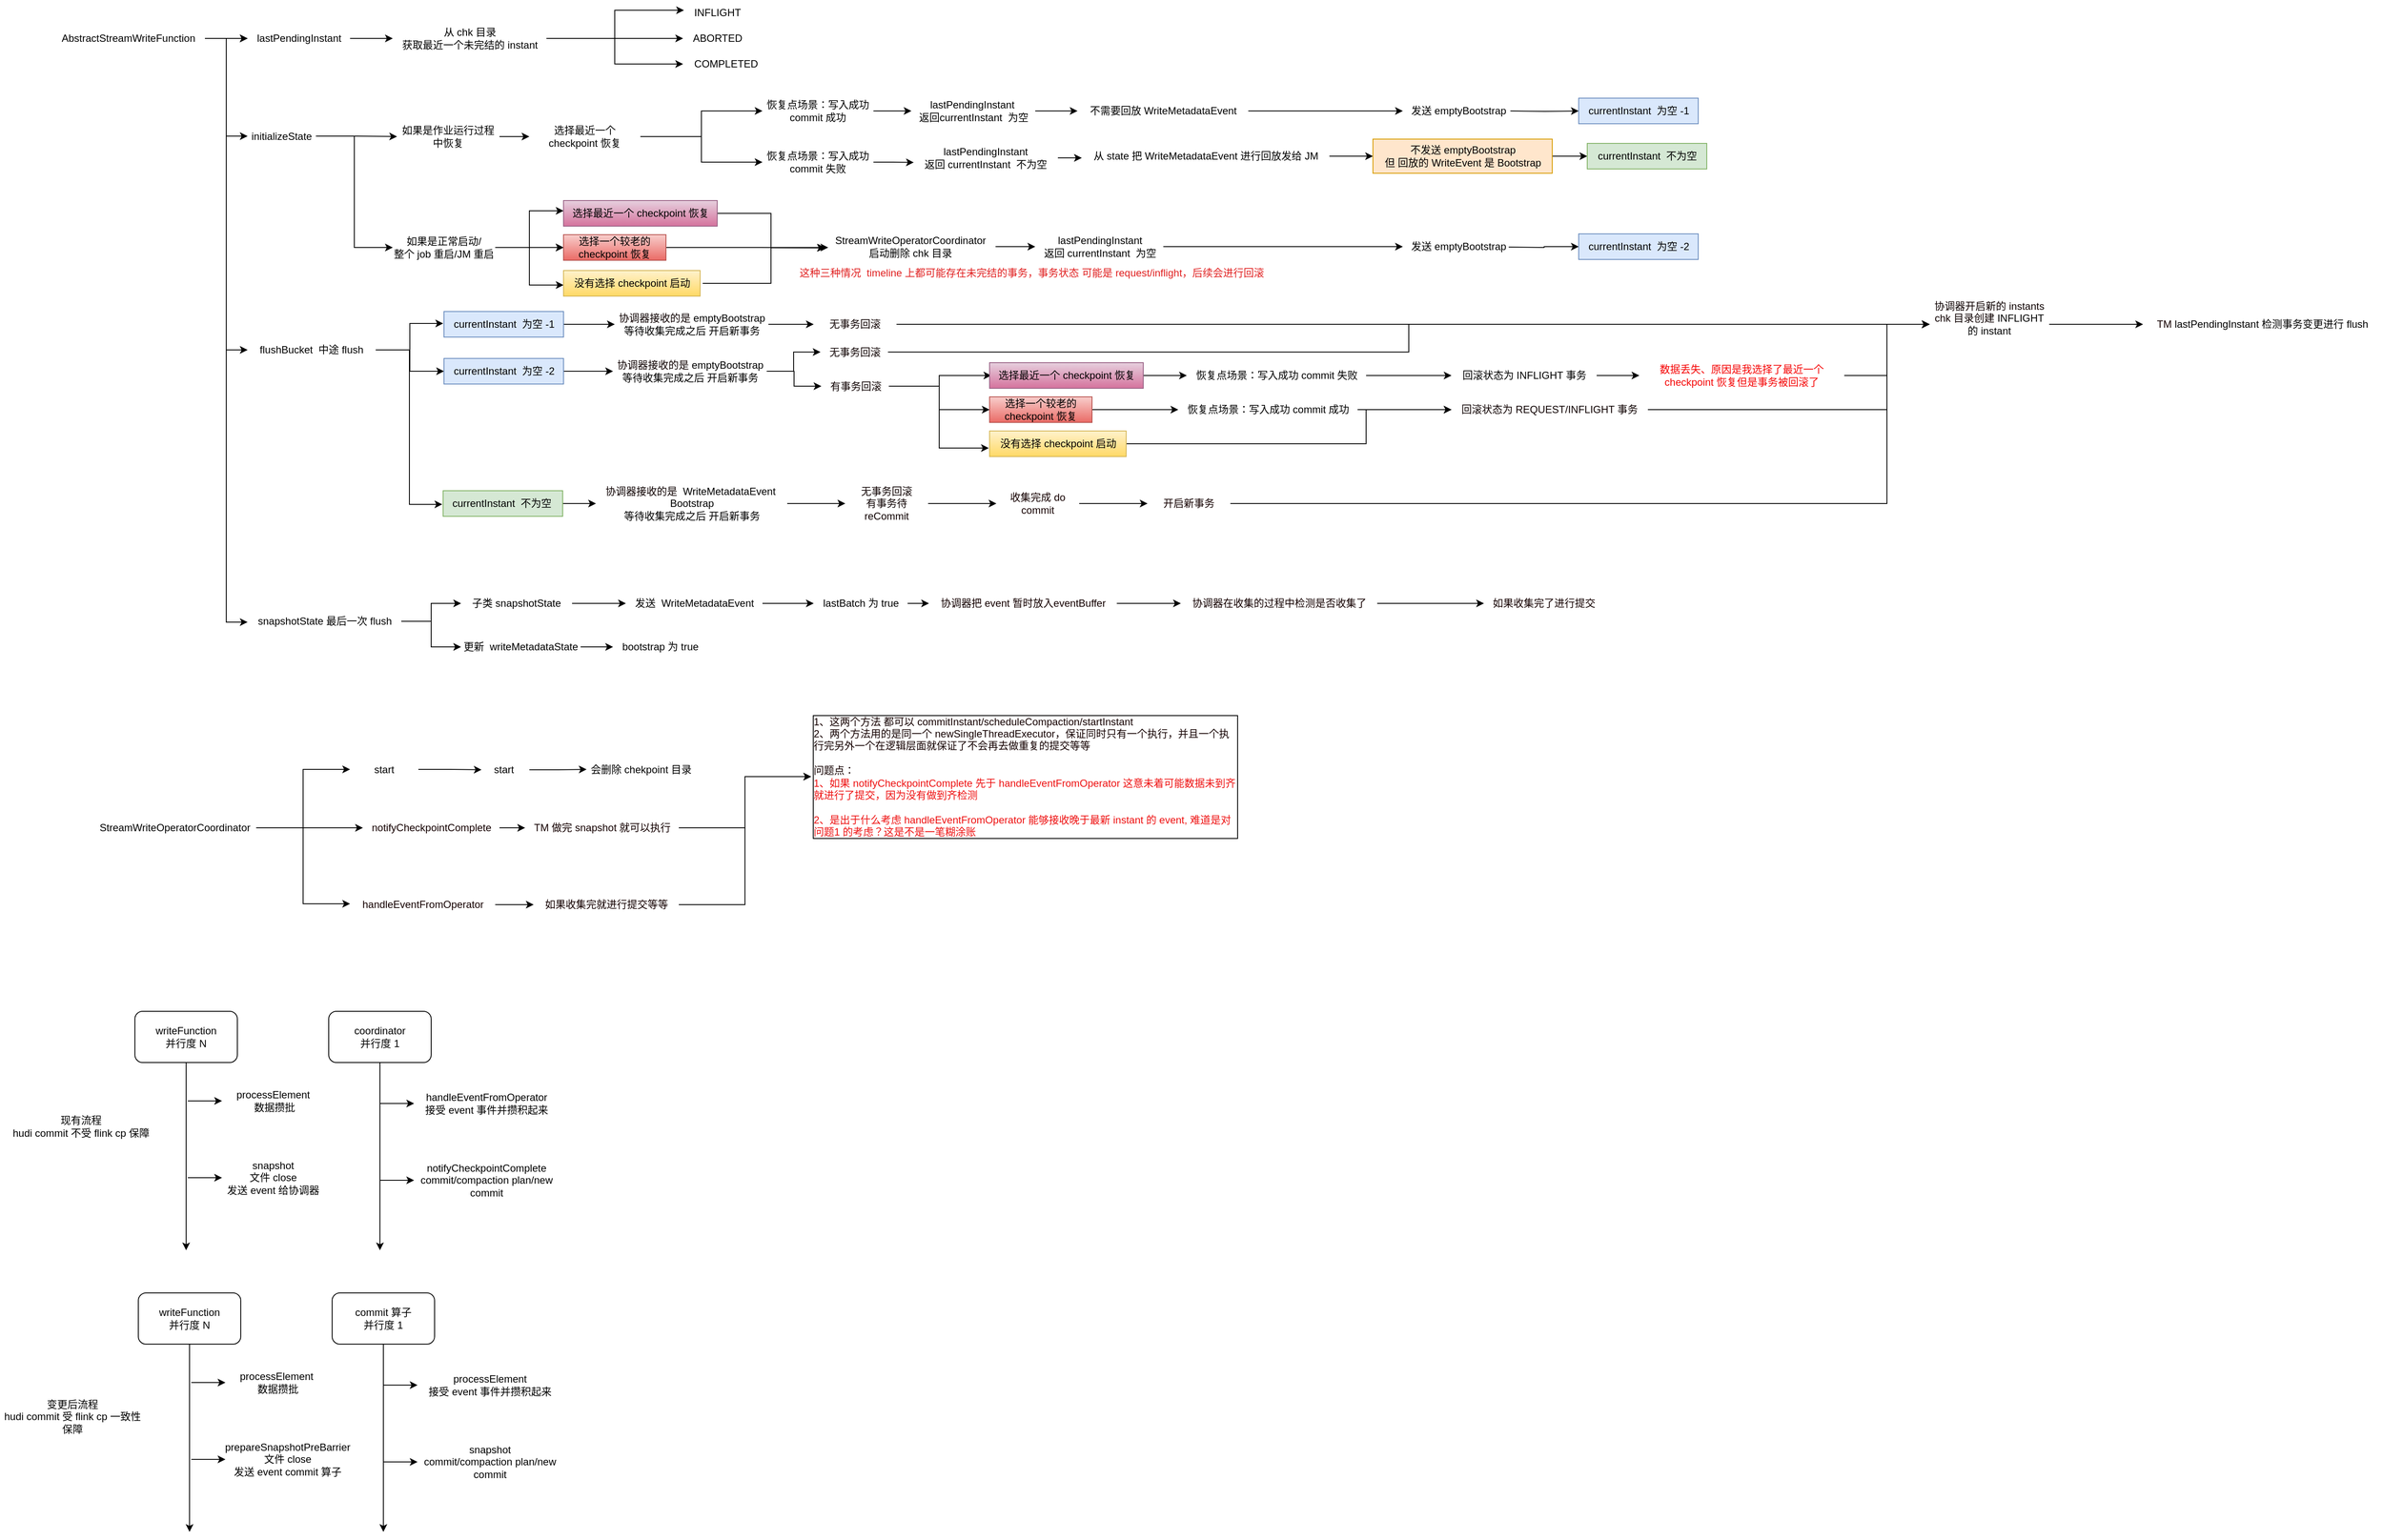 <mxfile version="20.8.3" type="github">
  <diagram id="vJo_1yiLIQqHd0_KWYiv" name="第 1 页">
    <mxGraphModel dx="1674" dy="700" grid="1" gridSize="10" guides="1" tooltips="1" connect="1" arrows="1" fold="1" page="1" pageScale="1" pageWidth="1169" pageHeight="1654" math="0" shadow="0">
      <root>
        <mxCell id="0" />
        <mxCell id="1" parent="0" />
        <mxCell id="oRnVywOPiuKRVB3ehhkv-21" value="" style="edgeStyle=orthogonalEdgeStyle;rounded=0;orthogonalLoop=1;jettySize=auto;html=1;" parent="1" source="oRnVywOPiuKRVB3ehhkv-19" target="oRnVywOPiuKRVB3ehhkv-20" edge="1">
          <mxGeometry relative="1" as="geometry" />
        </mxCell>
        <mxCell id="oRnVywOPiuKRVB3ehhkv-19" value="&lt;span style=&quot;&quot;&gt;lastPendingInstant&lt;/span&gt;" style="text;html=1;align=center;verticalAlign=middle;resizable=0;points=[];autosize=1;strokeColor=none;fillColor=none;" parent="1" vertex="1">
          <mxGeometry x="300" y="125" width="120" height="30" as="geometry" />
        </mxCell>
        <mxCell id="oRnVywOPiuKRVB3ehhkv-25" value="" style="edgeStyle=orthogonalEdgeStyle;rounded=0;orthogonalLoop=1;jettySize=auto;html=1;entryX=0.013;entryY=0.4;entryDx=0;entryDy=0;entryPerimeter=0;" parent="1" source="oRnVywOPiuKRVB3ehhkv-20" target="oRnVywOPiuKRVB3ehhkv-22" edge="1">
          <mxGeometry relative="1" as="geometry" />
        </mxCell>
        <mxCell id="oRnVywOPiuKRVB3ehhkv-29" value="" style="edgeStyle=orthogonalEdgeStyle;rounded=0;orthogonalLoop=1;jettySize=auto;html=1;" parent="1" source="oRnVywOPiuKRVB3ehhkv-20" target="oRnVywOPiuKRVB3ehhkv-28" edge="1">
          <mxGeometry relative="1" as="geometry" />
        </mxCell>
        <mxCell id="oRnVywOPiuKRVB3ehhkv-32" value="" style="edgeStyle=orthogonalEdgeStyle;rounded=0;orthogonalLoop=1;jettySize=auto;html=1;" parent="1" source="oRnVywOPiuKRVB3ehhkv-20" target="oRnVywOPiuKRVB3ehhkv-31" edge="1">
          <mxGeometry relative="1" as="geometry" />
        </mxCell>
        <mxCell id="oRnVywOPiuKRVB3ehhkv-20" value="&lt;span style=&quot;&quot;&gt;从 chk 目录&lt;br&gt;获取最近一个未完结的 instant&lt;/span&gt;" style="text;html=1;align=center;verticalAlign=middle;resizable=0;points=[];autosize=1;strokeColor=none;fillColor=none;" parent="1" vertex="1">
          <mxGeometry x="470" y="120" width="180" height="40" as="geometry" />
        </mxCell>
        <mxCell id="oRnVywOPiuKRVB3ehhkv-22" value="&lt;span style=&quot;&quot;&gt;INFLIGHT&lt;/span&gt;" style="text;html=1;align=center;verticalAlign=middle;resizable=0;points=[];autosize=1;strokeColor=none;fillColor=none;" parent="1" vertex="1">
          <mxGeometry x="810" y="95" width="80" height="30" as="geometry" />
        </mxCell>
        <mxCell id="oRnVywOPiuKRVB3ehhkv-28" value="&lt;span style=&quot;&quot;&gt;ABORTED&lt;/span&gt;" style="text;html=1;align=center;verticalAlign=middle;resizable=0;points=[];autosize=1;strokeColor=none;fillColor=none;" parent="1" vertex="1">
          <mxGeometry x="810" y="125" width="80" height="30" as="geometry" />
        </mxCell>
        <mxCell id="oRnVywOPiuKRVB3ehhkv-31" value="&lt;span style=&quot;&quot;&gt;COMPLETED&lt;/span&gt;" style="text;html=1;align=center;verticalAlign=middle;resizable=0;points=[];autosize=1;strokeColor=none;fillColor=none;" parent="1" vertex="1">
          <mxGeometry x="810" y="155" width="100" height="30" as="geometry" />
        </mxCell>
        <mxCell id="oRnVywOPiuKRVB3ehhkv-35" value="" style="edgeStyle=orthogonalEdgeStyle;rounded=0;orthogonalLoop=1;jettySize=auto;html=1;" parent="1" source="oRnVywOPiuKRVB3ehhkv-33" target="oRnVywOPiuKRVB3ehhkv-19" edge="1">
          <mxGeometry relative="1" as="geometry" />
        </mxCell>
        <mxCell id="oRnVywOPiuKRVB3ehhkv-36" value="" style="edgeStyle=orthogonalEdgeStyle;rounded=0;orthogonalLoop=1;jettySize=auto;html=1;" parent="1" source="oRnVywOPiuKRVB3ehhkv-33" target="oRnVywOPiuKRVB3ehhkv-19" edge="1">
          <mxGeometry relative="1" as="geometry" />
        </mxCell>
        <mxCell id="oRnVywOPiuKRVB3ehhkv-38" style="edgeStyle=orthogonalEdgeStyle;rounded=0;orthogonalLoop=1;jettySize=auto;html=1;entryX=0;entryY=0.5;entryDx=0;entryDy=0;" parent="1" source="oRnVywOPiuKRVB3ehhkv-33" target="oRnVywOPiuKRVB3ehhkv-37" edge="1">
          <mxGeometry relative="1" as="geometry" />
        </mxCell>
        <mxCell id="oRnVywOPiuKRVB3ehhkv-160" style="edgeStyle=orthogonalEdgeStyle;rounded=0;orthogonalLoop=1;jettySize=auto;html=1;entryX=0;entryY=0.533;entryDx=0;entryDy=0;entryPerimeter=0;shadow=0;" parent="1" source="oRnVywOPiuKRVB3ehhkv-33" target="oRnVywOPiuKRVB3ehhkv-159" edge="1">
          <mxGeometry relative="1" as="geometry" />
        </mxCell>
        <mxCell id="oRnVywOPiuKRVB3ehhkv-173" style="edgeStyle=orthogonalEdgeStyle;rounded=0;orthogonalLoop=1;jettySize=auto;html=1;entryX=0;entryY=0.5;entryDx=0;entryDy=0;shadow=0;" parent="1" source="oRnVywOPiuKRVB3ehhkv-33" target="oRnVywOPiuKRVB3ehhkv-172" edge="1">
          <mxGeometry relative="1" as="geometry" />
        </mxCell>
        <mxCell id="oRnVywOPiuKRVB3ehhkv-33" value="&lt;span style=&quot;&quot;&gt;AbstractStreamWriteFunction&lt;/span&gt;" style="text;html=1;align=center;verticalAlign=middle;resizable=0;points=[];autosize=1;strokeColor=none;fillColor=none;" parent="1" vertex="1">
          <mxGeometry x="70" y="125" width="180" height="30" as="geometry" />
        </mxCell>
        <mxCell id="oRnVywOPiuKRVB3ehhkv-43" value="" style="edgeStyle=orthogonalEdgeStyle;rounded=0;orthogonalLoop=1;jettySize=auto;html=1;entryX=0;entryY=0.5;entryDx=0;entryDy=0;" parent="1" source="oRnVywOPiuKRVB3ehhkv-37" target="oRnVywOPiuKRVB3ehhkv-39" edge="1">
          <mxGeometry relative="1" as="geometry" />
        </mxCell>
        <mxCell id="BmlHS8pwzxLfNkMOlnD7-18" style="edgeStyle=orthogonalEdgeStyle;rounded=0;orthogonalLoop=1;jettySize=auto;html=1;entryX=0;entryY=0.5;entryDx=0;entryDy=0;" parent="1" source="oRnVywOPiuKRVB3ehhkv-37" target="oRnVywOPiuKRVB3ehhkv-102" edge="1">
          <mxGeometry relative="1" as="geometry" />
        </mxCell>
        <mxCell id="oRnVywOPiuKRVB3ehhkv-37" value="initializeState" style="text;html=1;strokeColor=none;fillColor=none;align=center;verticalAlign=middle;whiteSpace=wrap;rounded=0;" parent="1" vertex="1">
          <mxGeometry x="300" y="237" width="80" height="35" as="geometry" />
        </mxCell>
        <mxCell id="oRnVywOPiuKRVB3ehhkv-48" style="edgeStyle=orthogonalEdgeStyle;rounded=0;orthogonalLoop=1;jettySize=auto;html=1;entryX=0;entryY=0.567;entryDx=0;entryDy=0;entryPerimeter=0;exitX=1;exitY=0.5;exitDx=0;exitDy=0;startArrow=none;" parent="1" source="oRnVywOPiuKRVB3ehhkv-65" target="oRnVywOPiuKRVB3ehhkv-47" edge="1">
          <mxGeometry relative="1" as="geometry" />
        </mxCell>
        <mxCell id="oRnVywOPiuKRVB3ehhkv-51" style="edgeStyle=orthogonalEdgeStyle;rounded=0;orthogonalLoop=1;jettySize=auto;html=1;entryX=0;entryY=0.5;entryDx=0;entryDy=0;exitX=1;exitY=0.5;exitDx=0;exitDy=0;" parent="1" source="BmlHS8pwzxLfNkMOlnD7-1" target="oRnVywOPiuKRVB3ehhkv-49" edge="1">
          <mxGeometry relative="1" as="geometry">
            <mxPoint x="810" y="280" as="sourcePoint" />
          </mxGeometry>
        </mxCell>
        <mxCell id="oRnVywOPiuKRVB3ehhkv-52" style="edgeStyle=orthogonalEdgeStyle;rounded=0;orthogonalLoop=1;jettySize=auto;html=1;entryX=0;entryY=0.5;entryDx=0;entryDy=0;" parent="1" source="BmlHS8pwzxLfNkMOlnD7-1" target="oRnVywOPiuKRVB3ehhkv-50" edge="1">
          <mxGeometry relative="1" as="geometry">
            <mxPoint x="780" y="280" as="sourcePoint" />
          </mxGeometry>
        </mxCell>
        <mxCell id="BmlHS8pwzxLfNkMOlnD7-2" style="edgeStyle=orthogonalEdgeStyle;rounded=0;orthogonalLoop=1;jettySize=auto;html=1;" parent="1" source="oRnVywOPiuKRVB3ehhkv-39" target="BmlHS8pwzxLfNkMOlnD7-1" edge="1">
          <mxGeometry relative="1" as="geometry" />
        </mxCell>
        <mxCell id="oRnVywOPiuKRVB3ehhkv-39" value="如果是作业运行过程中恢复" style="text;html=1;strokeColor=none;fillColor=none;align=center;verticalAlign=middle;whiteSpace=wrap;rounded=0;" parent="1" vertex="1">
          <mxGeometry x="475" y="240" width="120" height="30" as="geometry" />
        </mxCell>
        <mxCell id="oRnVywOPiuKRVB3ehhkv-99" style="edgeStyle=orthogonalEdgeStyle;rounded=0;orthogonalLoop=1;jettySize=auto;html=1;" parent="1" source="oRnVywOPiuKRVB3ehhkv-47" target="oRnVywOPiuKRVB3ehhkv-98" edge="1">
          <mxGeometry relative="1" as="geometry" />
        </mxCell>
        <mxCell id="oRnVywOPiuKRVB3ehhkv-47" value="从 state 把&amp;nbsp;WriteMetadataEvent 进行回放发给 JM" style="text;html=1;align=center;verticalAlign=middle;resizable=0;points=[];autosize=1;strokeColor=none;fillColor=none;" parent="1" vertex="1">
          <mxGeometry x="1277" y="263" width="290" height="30" as="geometry" />
        </mxCell>
        <mxCell id="oRnVywOPiuKRVB3ehhkv-54" value="" style="edgeStyle=orthogonalEdgeStyle;rounded=0;orthogonalLoop=1;jettySize=auto;html=1;exitX=1;exitY=0.5;exitDx=0;exitDy=0;" parent="1" source="oRnVywOPiuKRVB3ehhkv-63" target="oRnVywOPiuKRVB3ehhkv-53" edge="1">
          <mxGeometry relative="1" as="geometry" />
        </mxCell>
        <mxCell id="oRnVywOPiuKRVB3ehhkv-64" style="edgeStyle=orthogonalEdgeStyle;rounded=0;orthogonalLoop=1;jettySize=auto;html=1;" parent="1" source="oRnVywOPiuKRVB3ehhkv-49" target="oRnVywOPiuKRVB3ehhkv-63" edge="1">
          <mxGeometry relative="1" as="geometry" />
        </mxCell>
        <mxCell id="oRnVywOPiuKRVB3ehhkv-49" value="恢复点场景：写入成功 commit 成功" style="text;html=1;strokeColor=none;fillColor=none;align=center;verticalAlign=middle;whiteSpace=wrap;rounded=0;" parent="1" vertex="1">
          <mxGeometry x="903" y="210" width="130" height="30" as="geometry" />
        </mxCell>
        <mxCell id="oRnVywOPiuKRVB3ehhkv-66" style="edgeStyle=orthogonalEdgeStyle;rounded=0;orthogonalLoop=1;jettySize=auto;html=1;entryX=0.007;entryY=0.633;entryDx=0;entryDy=0;entryPerimeter=0;" parent="1" source="oRnVywOPiuKRVB3ehhkv-50" target="oRnVywOPiuKRVB3ehhkv-65" edge="1">
          <mxGeometry relative="1" as="geometry" />
        </mxCell>
        <mxCell id="oRnVywOPiuKRVB3ehhkv-50" value="恢复点场景：写入成功 commit 失败" style="text;html=1;strokeColor=none;fillColor=none;align=center;verticalAlign=middle;whiteSpace=wrap;rounded=0;" parent="1" vertex="1">
          <mxGeometry x="903" y="270" width="130" height="30" as="geometry" />
        </mxCell>
        <mxCell id="oRnVywOPiuKRVB3ehhkv-77" style="edgeStyle=orthogonalEdgeStyle;rounded=0;orthogonalLoop=1;jettySize=auto;html=1;" parent="1" source="oRnVywOPiuKRVB3ehhkv-53" target="oRnVywOPiuKRVB3ehhkv-76" edge="1">
          <mxGeometry relative="1" as="geometry">
            <mxPoint x="1555" y="225" as="sourcePoint" />
          </mxGeometry>
        </mxCell>
        <mxCell id="oRnVywOPiuKRVB3ehhkv-53" value="不需要回放 WriteMetadataEvent" style="text;html=1;align=center;verticalAlign=middle;resizable=0;points=[];autosize=1;strokeColor=none;fillColor=none;" parent="1" vertex="1">
          <mxGeometry x="1272" y="210" width="200" height="30" as="geometry" />
        </mxCell>
        <mxCell id="oRnVywOPiuKRVB3ehhkv-63" value="lastPendingInstant&amp;nbsp; &lt;br&gt;返回&lt;span style=&quot;&quot;&gt;currentInstant&amp;nbsp; 为空&lt;/span&gt;" style="text;html=1;strokeColor=none;fillColor=none;align=center;verticalAlign=middle;whiteSpace=wrap;rounded=0;" parent="1" vertex="1">
          <mxGeometry x="1077.5" y="212.5" width="145" height="25" as="geometry" />
        </mxCell>
        <mxCell id="oRnVywOPiuKRVB3ehhkv-65" value="&lt;span style=&quot;&quot;&gt;lastPendingInstant &lt;br&gt;返回&amp;nbsp;&lt;/span&gt;currentInstant&amp;nbsp; 不为空" style="text;html=1;align=center;verticalAlign=middle;resizable=0;points=[];autosize=1;strokeColor=none;fillColor=none;" parent="1" vertex="1">
          <mxGeometry x="1079" y="260" width="170" height="40" as="geometry" />
        </mxCell>
        <mxCell id="oRnVywOPiuKRVB3ehhkv-76" value="发送&amp;nbsp;emptyBootstrap" style="text;html=1;align=center;verticalAlign=middle;resizable=0;points=[];autosize=1;strokeColor=none;fillColor=none;" parent="1" vertex="1">
          <mxGeometry x="1653" y="210" width="130" height="30" as="geometry" />
        </mxCell>
        <mxCell id="oRnVywOPiuKRVB3ehhkv-96" style="edgeStyle=orthogonalEdgeStyle;rounded=0;orthogonalLoop=1;jettySize=auto;html=1;" parent="1" target="oRnVywOPiuKRVB3ehhkv-97" edge="1">
          <mxGeometry relative="1" as="geometry">
            <mxPoint x="1779" y="225" as="sourcePoint" />
          </mxGeometry>
        </mxCell>
        <mxCell id="oRnVywOPiuKRVB3ehhkv-97" value="currentInstant&amp;nbsp; 为空 -1" style="text;html=1;align=center;verticalAlign=middle;resizable=0;points=[];autosize=1;strokeColor=#6c8ebf;fillColor=#dae8fc;" parent="1" vertex="1">
          <mxGeometry x="1859" y="210" width="140" height="30" as="geometry" />
        </mxCell>
        <mxCell id="oRnVywOPiuKRVB3ehhkv-101" style="edgeStyle=orthogonalEdgeStyle;rounded=0;orthogonalLoop=1;jettySize=auto;html=1;" parent="1" source="oRnVywOPiuKRVB3ehhkv-98" target="oRnVywOPiuKRVB3ehhkv-100" edge="1">
          <mxGeometry relative="1" as="geometry" />
        </mxCell>
        <mxCell id="oRnVywOPiuKRVB3ehhkv-98" value="不发送&amp;nbsp;emptyBootstrap&lt;br&gt;但 回放的 WriteEvent 是 Bootstrap" style="text;html=1;align=center;verticalAlign=middle;resizable=0;points=[];autosize=1;strokeColor=#d79b00;fillColor=#ffe6cc;" parent="1" vertex="1">
          <mxGeometry x="1618" y="258" width="210" height="40" as="geometry" />
        </mxCell>
        <mxCell id="oRnVywOPiuKRVB3ehhkv-100" value="currentInstant&amp;nbsp; 不为空" style="text;html=1;align=center;verticalAlign=middle;resizable=0;points=[];autosize=1;strokeColor=#82b366;fillColor=#d5e8d4;" parent="1" vertex="1">
          <mxGeometry x="1869" y="263" width="140" height="30" as="geometry" />
        </mxCell>
        <mxCell id="BmlHS8pwzxLfNkMOlnD7-4" value="" style="edgeStyle=orthogonalEdgeStyle;rounded=0;orthogonalLoop=1;jettySize=auto;html=1;" parent="1" source="oRnVywOPiuKRVB3ehhkv-102" target="BmlHS8pwzxLfNkMOlnD7-3" edge="1">
          <mxGeometry relative="1" as="geometry" />
        </mxCell>
        <mxCell id="BmlHS8pwzxLfNkMOlnD7-5" value="" style="edgeStyle=orthogonalEdgeStyle;rounded=0;orthogonalLoop=1;jettySize=auto;html=1;" parent="1" source="oRnVywOPiuKRVB3ehhkv-102" target="BmlHS8pwzxLfNkMOlnD7-3" edge="1">
          <mxGeometry relative="1" as="geometry" />
        </mxCell>
        <mxCell id="BmlHS8pwzxLfNkMOlnD7-8" style="edgeStyle=orthogonalEdgeStyle;rounded=0;orthogonalLoop=1;jettySize=auto;html=1;entryX=0;entryY=0.4;entryDx=0;entryDy=0;entryPerimeter=0;" parent="1" source="oRnVywOPiuKRVB3ehhkv-102" target="BmlHS8pwzxLfNkMOlnD7-6" edge="1">
          <mxGeometry relative="1" as="geometry" />
        </mxCell>
        <mxCell id="BmlHS8pwzxLfNkMOlnD7-9" style="edgeStyle=orthogonalEdgeStyle;rounded=0;orthogonalLoop=1;jettySize=auto;html=1;entryX=0;entryY=0.567;entryDx=0;entryDy=0;entryPerimeter=0;" parent="1" source="oRnVywOPiuKRVB3ehhkv-102" target="BmlHS8pwzxLfNkMOlnD7-7" edge="1">
          <mxGeometry relative="1" as="geometry" />
        </mxCell>
        <mxCell id="oRnVywOPiuKRVB3ehhkv-102" value="如果是正常启动/&lt;br&gt;整个 job 重启/JM 重启" style="text;html=1;strokeColor=none;fillColor=none;align=center;verticalAlign=middle;whiteSpace=wrap;rounded=0;" parent="1" vertex="1">
          <mxGeometry x="470" y="370" width="120" height="30" as="geometry" />
        </mxCell>
        <mxCell id="oRnVywOPiuKRVB3ehhkv-154" style="edgeStyle=orthogonalEdgeStyle;rounded=0;orthogonalLoop=1;jettySize=auto;html=1;" parent="1" source="oRnVywOPiuKRVB3ehhkv-131" target="oRnVywOPiuKRVB3ehhkv-139" edge="1">
          <mxGeometry relative="1" as="geometry" />
        </mxCell>
        <mxCell id="oRnVywOPiuKRVB3ehhkv-131" value="&lt;span style=&quot;&quot;&gt;lastPendingInstant &lt;br&gt;返回&amp;nbsp;&lt;/span&gt;&lt;span style=&quot;&quot;&gt;currentInstant&amp;nbsp; 为空&lt;/span&gt;" style="text;html=1;align=center;verticalAlign=middle;resizable=0;points=[];autosize=1;strokeColor=none;fillColor=none;" parent="1" vertex="1">
          <mxGeometry x="1222.5" y="364" width="150" height="40" as="geometry" />
        </mxCell>
        <mxCell id="oRnVywOPiuKRVB3ehhkv-139" value="发送&amp;nbsp;emptyBootstrap" style="text;html=1;align=center;verticalAlign=middle;resizable=0;points=[];autosize=1;strokeColor=none;fillColor=none;" parent="1" vertex="1">
          <mxGeometry x="1653" y="369" width="130" height="30" as="geometry" />
        </mxCell>
        <mxCell id="oRnVywOPiuKRVB3ehhkv-150" style="edgeStyle=orthogonalEdgeStyle;rounded=0;orthogonalLoop=1;jettySize=auto;html=1;" parent="1" target="oRnVywOPiuKRVB3ehhkv-151" edge="1">
          <mxGeometry relative="1" as="geometry">
            <mxPoint x="1777" y="384.5" as="sourcePoint" />
          </mxGeometry>
        </mxCell>
        <mxCell id="oRnVywOPiuKRVB3ehhkv-151" value="currentInstant&amp;nbsp; 为空 -2" style="text;html=1;align=center;verticalAlign=middle;resizable=0;points=[];autosize=1;strokeColor=#6c8ebf;fillColor=#dae8fc;" parent="1" vertex="1">
          <mxGeometry x="1859" y="369" width="140" height="30" as="geometry" />
        </mxCell>
        <mxCell id="oRnVywOPiuKRVB3ehhkv-164" style="edgeStyle=orthogonalEdgeStyle;rounded=0;orthogonalLoop=1;jettySize=auto;html=1;shadow=0;" parent="1" source="oRnVywOPiuKRVB3ehhkv-159" target="oRnVywOPiuKRVB3ehhkv-161" edge="1">
          <mxGeometry relative="1" as="geometry">
            <mxPoint x="520" y="823" as="sourcePoint" />
          </mxGeometry>
        </mxCell>
        <mxCell id="oRnVywOPiuKRVB3ehhkv-165" style="edgeStyle=orthogonalEdgeStyle;rounded=0;orthogonalLoop=1;jettySize=auto;html=1;entryX=0;entryY=0.5;entryDx=0;entryDy=0;shadow=0;" parent="1" source="oRnVywOPiuKRVB3ehhkv-159" target="oRnVywOPiuKRVB3ehhkv-162" edge="1">
          <mxGeometry relative="1" as="geometry">
            <mxPoint x="520" y="823" as="sourcePoint" />
          </mxGeometry>
        </mxCell>
        <mxCell id="oRnVywOPiuKRVB3ehhkv-159" value="snapshotState 最后一次 flush" style="text;html=1;align=center;verticalAlign=middle;resizable=0;points=[];autosize=1;strokeColor=none;fillColor=none;" parent="1" vertex="1">
          <mxGeometry x="300" y="808" width="180" height="30" as="geometry" />
        </mxCell>
        <mxCell id="oRnVywOPiuKRVB3ehhkv-168" style="edgeStyle=orthogonalEdgeStyle;rounded=0;orthogonalLoop=1;jettySize=auto;html=1;shadow=0;" parent="1" source="oRnVywOPiuKRVB3ehhkv-161" target="oRnVywOPiuKRVB3ehhkv-167" edge="1">
          <mxGeometry relative="1" as="geometry" />
        </mxCell>
        <mxCell id="oRnVywOPiuKRVB3ehhkv-161" value="子类&amp;nbsp;snapshotState" style="text;html=1;strokeColor=none;fillColor=none;align=center;verticalAlign=middle;whiteSpace=wrap;rounded=0;shadow=0;" parent="1" vertex="1">
          <mxGeometry x="550" y="787" width="130" height="30" as="geometry" />
        </mxCell>
        <mxCell id="oRnVywOPiuKRVB3ehhkv-198" style="edgeStyle=orthogonalEdgeStyle;rounded=0;orthogonalLoop=1;jettySize=auto;html=1;shadow=0;" parent="1" source="oRnVywOPiuKRVB3ehhkv-162" target="oRnVywOPiuKRVB3ehhkv-197" edge="1">
          <mxGeometry relative="1" as="geometry" />
        </mxCell>
        <mxCell id="oRnVywOPiuKRVB3ehhkv-162" value="更新&amp;nbsp;&amp;nbsp;writeMetadataState" style="text;html=1;strokeColor=none;fillColor=none;align=center;verticalAlign=middle;whiteSpace=wrap;rounded=0;shadow=0;" parent="1" vertex="1">
          <mxGeometry x="550" y="838" width="140" height="30" as="geometry" />
        </mxCell>
        <mxCell id="oRnVywOPiuKRVB3ehhkv-171" style="edgeStyle=orthogonalEdgeStyle;rounded=0;orthogonalLoop=1;jettySize=auto;html=1;shadow=0;" parent="1" source="oRnVywOPiuKRVB3ehhkv-167" target="oRnVywOPiuKRVB3ehhkv-170" edge="1">
          <mxGeometry relative="1" as="geometry" />
        </mxCell>
        <mxCell id="oRnVywOPiuKRVB3ehhkv-167" value="发送&amp;nbsp;&amp;nbsp;WriteMetadataEvent" style="text;html=1;align=center;verticalAlign=middle;resizable=0;points=[];autosize=1;strokeColor=none;fillColor=none;" parent="1" vertex="1">
          <mxGeometry x="743" y="787" width="160" height="30" as="geometry" />
        </mxCell>
        <mxCell id="BmlHS8pwzxLfNkMOlnD7-88" value="" style="edgeStyle=orthogonalEdgeStyle;rounded=0;orthogonalLoop=1;jettySize=auto;html=1;fontColor=#140000;" parent="1" source="oRnVywOPiuKRVB3ehhkv-170" target="BmlHS8pwzxLfNkMOlnD7-87" edge="1">
          <mxGeometry relative="1" as="geometry" />
        </mxCell>
        <mxCell id="oRnVywOPiuKRVB3ehhkv-170" value="lastBatch 为 true" style="text;html=1;align=center;verticalAlign=middle;resizable=0;points=[];autosize=1;strokeColor=none;fillColor=none;" parent="1" vertex="1">
          <mxGeometry x="963" y="787" width="110" height="30" as="geometry" />
        </mxCell>
        <mxCell id="BmlHS8pwzxLfNkMOlnD7-27" style="edgeStyle=orthogonalEdgeStyle;rounded=0;orthogonalLoop=1;jettySize=auto;html=1;fontColor=#e01f1f;" parent="1" source="oRnVywOPiuKRVB3ehhkv-172" target="BmlHS8pwzxLfNkMOlnD7-26" edge="1">
          <mxGeometry relative="1" as="geometry" />
        </mxCell>
        <mxCell id="oRnVywOPiuKRVB3ehhkv-172" value="flushBucket&amp;nbsp; 中途 flush" style="text;html=1;strokeColor=none;fillColor=none;align=center;verticalAlign=middle;whiteSpace=wrap;rounded=0;shadow=0;" parent="1" vertex="1">
          <mxGeometry x="300" y="495" width="150" height="20" as="geometry" />
        </mxCell>
        <mxCell id="oRnVywOPiuKRVB3ehhkv-177" value="" style="edgeStyle=orthogonalEdgeStyle;rounded=0;orthogonalLoop=1;jettySize=auto;html=1;shadow=0;entryX=-0.007;entryY=0.467;entryDx=0;entryDy=0;entryPerimeter=0;" parent="1" source="oRnVywOPiuKRVB3ehhkv-172" target="oRnVywOPiuKRVB3ehhkv-178" edge="1">
          <mxGeometry relative="1" as="geometry">
            <mxPoint x="713" y="505" as="targetPoint" />
            <mxPoint x="833" y="505" as="sourcePoint" />
          </mxGeometry>
        </mxCell>
        <mxCell id="oRnVywOPiuKRVB3ehhkv-181" style="edgeStyle=orthogonalEdgeStyle;rounded=0;orthogonalLoop=1;jettySize=auto;html=1;entryX=-0.007;entryY=0.533;entryDx=0;entryDy=0;entryPerimeter=0;shadow=0;" parent="1" source="oRnVywOPiuKRVB3ehhkv-172" target="oRnVywOPiuKRVB3ehhkv-179" edge="1">
          <mxGeometry relative="1" as="geometry">
            <mxPoint x="833" y="505" as="sourcePoint" />
          </mxGeometry>
        </mxCell>
        <mxCell id="BmlHS8pwzxLfNkMOlnD7-30" style="edgeStyle=orthogonalEdgeStyle;rounded=0;orthogonalLoop=1;jettySize=auto;html=1;fontColor=#0f0202;" parent="1" source="oRnVywOPiuKRVB3ehhkv-178" target="BmlHS8pwzxLfNkMOlnD7-29" edge="1">
          <mxGeometry relative="1" as="geometry" />
        </mxCell>
        <mxCell id="oRnVywOPiuKRVB3ehhkv-178" value="currentInstant&amp;nbsp; 为空 -1" style="text;html=1;align=center;verticalAlign=middle;resizable=0;points=[];autosize=1;strokeColor=#6c8ebf;fillColor=#dae8fc;" parent="1" vertex="1">
          <mxGeometry x="530" y="460" width="140" height="30" as="geometry" />
        </mxCell>
        <mxCell id="BmlHS8pwzxLfNkMOlnD7-74" style="edgeStyle=orthogonalEdgeStyle;rounded=0;orthogonalLoop=1;jettySize=auto;html=1;fontColor=#140000;" parent="1" source="oRnVywOPiuKRVB3ehhkv-179" target="BmlHS8pwzxLfNkMOlnD7-73" edge="1">
          <mxGeometry relative="1" as="geometry" />
        </mxCell>
        <mxCell id="oRnVywOPiuKRVB3ehhkv-179" value="currentInstant&amp;nbsp; 不为空&amp;nbsp;" style="text;html=1;align=center;verticalAlign=middle;resizable=0;points=[];autosize=1;strokeColor=#82b366;fillColor=#d5e8d4;" parent="1" vertex="1">
          <mxGeometry x="529" y="670" width="140" height="30" as="geometry" />
        </mxCell>
        <mxCell id="BmlHS8pwzxLfNkMOlnD7-93" style="edgeStyle=orthogonalEdgeStyle;rounded=0;orthogonalLoop=1;jettySize=auto;html=1;entryX=0;entryY=0.5;entryDx=0;entryDy=0;fontColor=#140000;" parent="1" source="oRnVywOPiuKRVB3ehhkv-183" target="oRnVywOPiuKRVB3ehhkv-184" edge="1">
          <mxGeometry relative="1" as="geometry" />
        </mxCell>
        <mxCell id="BmlHS8pwzxLfNkMOlnD7-97" style="edgeStyle=orthogonalEdgeStyle;rounded=0;orthogonalLoop=1;jettySize=auto;html=1;fontColor=#140000;" parent="1" source="oRnVywOPiuKRVB3ehhkv-183" target="BmlHS8pwzxLfNkMOlnD7-95" edge="1">
          <mxGeometry relative="1" as="geometry" />
        </mxCell>
        <mxCell id="BmlHS8pwzxLfNkMOlnD7-98" style="edgeStyle=orthogonalEdgeStyle;rounded=0;orthogonalLoop=1;jettySize=auto;html=1;entryX=0;entryY=0.467;entryDx=0;entryDy=0;entryPerimeter=0;fontColor=#140000;" parent="1" source="oRnVywOPiuKRVB3ehhkv-183" target="BmlHS8pwzxLfNkMOlnD7-96" edge="1">
          <mxGeometry relative="1" as="geometry" />
        </mxCell>
        <mxCell id="oRnVywOPiuKRVB3ehhkv-183" value="StreamWriteOperatorCoordinator" style="text;html=1;strokeColor=none;fillColor=none;align=center;verticalAlign=middle;whiteSpace=wrap;rounded=0;shadow=0;" parent="1" vertex="1">
          <mxGeometry x="120" y="1045" width="190" height="40" as="geometry" />
        </mxCell>
        <mxCell id="oRnVywOPiuKRVB3ehhkv-188" value="" style="edgeStyle=orthogonalEdgeStyle;rounded=0;orthogonalLoop=1;jettySize=auto;html=1;shadow=0;" parent="1" source="oRnVywOPiuKRVB3ehhkv-184" target="oRnVywOPiuKRVB3ehhkv-187" edge="1">
          <mxGeometry relative="1" as="geometry">
            <mxPoint x="494" y="996.5" as="sourcePoint" />
          </mxGeometry>
        </mxCell>
        <mxCell id="oRnVywOPiuKRVB3ehhkv-184" value="start" style="text;html=1;strokeColor=none;fillColor=none;align=center;verticalAlign=middle;whiteSpace=wrap;rounded=0;shadow=0;" parent="1" vertex="1">
          <mxGeometry x="420" y="981.5" width="80" height="30" as="geometry" />
        </mxCell>
        <mxCell id="oRnVywOPiuKRVB3ehhkv-190" value="" style="edgeStyle=orthogonalEdgeStyle;rounded=0;orthogonalLoop=1;jettySize=auto;html=1;shadow=0;" parent="1" source="oRnVywOPiuKRVB3ehhkv-187" target="oRnVywOPiuKRVB3ehhkv-189" edge="1">
          <mxGeometry relative="1" as="geometry" />
        </mxCell>
        <mxCell id="oRnVywOPiuKRVB3ehhkv-187" value="start&amp;nbsp;" style="text;html=1;strokeColor=none;fillColor=none;align=center;verticalAlign=middle;whiteSpace=wrap;rounded=0;shadow=0;" parent="1" vertex="1">
          <mxGeometry x="574" y="982" width="56" height="30" as="geometry" />
        </mxCell>
        <mxCell id="oRnVywOPiuKRVB3ehhkv-189" value="会删除 chekpoint 目录" style="text;html=1;strokeColor=none;fillColor=none;align=center;verticalAlign=middle;whiteSpace=wrap;rounded=0;shadow=0;" parent="1" vertex="1">
          <mxGeometry x="697" y="980" width="128" height="33" as="geometry" />
        </mxCell>
        <mxCell id="oRnVywOPiuKRVB3ehhkv-195" style="edgeStyle=orthogonalEdgeStyle;rounded=0;orthogonalLoop=1;jettySize=auto;html=1;shadow=0;" parent="1" source="oRnVywOPiuKRVB3ehhkv-192" target="oRnVywOPiuKRVB3ehhkv-131" edge="1">
          <mxGeometry relative="1" as="geometry" />
        </mxCell>
        <mxCell id="oRnVywOPiuKRVB3ehhkv-192" value="&lt;span style=&quot;&quot;&gt;StreamWriteOperatorCoordinator &lt;br&gt;启动删除 chk 目录&lt;/span&gt;" style="text;html=1;align=center;verticalAlign=middle;resizable=0;points=[];autosize=1;strokeColor=none;fillColor=none;" parent="1" vertex="1">
          <mxGeometry x="976" y="364" width="200" height="40" as="geometry" />
        </mxCell>
        <mxCell id="oRnVywOPiuKRVB3ehhkv-197" value="bootstrap 为 true" style="text;html=1;align=center;verticalAlign=middle;resizable=0;points=[];autosize=1;strokeColor=none;fillColor=none;" parent="1" vertex="1">
          <mxGeometry x="728" y="838" width="110" height="30" as="geometry" />
        </mxCell>
        <mxCell id="BmlHS8pwzxLfNkMOlnD7-1" value="选择最近一个checkpoint 恢复" style="text;html=1;strokeColor=none;fillColor=none;align=center;verticalAlign=middle;whiteSpace=wrap;rounded=0;" parent="1" vertex="1">
          <mxGeometry x="630" y="235" width="130" height="40" as="geometry" />
        </mxCell>
        <mxCell id="BmlHS8pwzxLfNkMOlnD7-13" style="edgeStyle=orthogonalEdgeStyle;rounded=0;orthogonalLoop=1;jettySize=auto;html=1;entryX=0.003;entryY=0.533;entryDx=0;entryDy=0;entryPerimeter=0;" parent="1" source="BmlHS8pwzxLfNkMOlnD7-3" target="oRnVywOPiuKRVB3ehhkv-192" edge="1">
          <mxGeometry relative="1" as="geometry" />
        </mxCell>
        <mxCell id="BmlHS8pwzxLfNkMOlnD7-3" value="选择一个较老的 checkpoint 恢复" style="text;html=1;strokeColor=#b85450;fillColor=#f8cecc;align=center;verticalAlign=middle;whiteSpace=wrap;rounded=0;gradientColor=#ea6b66;" parent="1" vertex="1">
          <mxGeometry x="670" y="370" width="120" height="30" as="geometry" />
        </mxCell>
        <mxCell id="BmlHS8pwzxLfNkMOlnD7-15" style="edgeStyle=orthogonalEdgeStyle;rounded=0;orthogonalLoop=1;jettySize=auto;html=1;entryX=0;entryY=0.533;entryDx=0;entryDy=0;entryPerimeter=0;" parent="1" source="BmlHS8pwzxLfNkMOlnD7-6" target="oRnVywOPiuKRVB3ehhkv-192" edge="1">
          <mxGeometry relative="1" as="geometry" />
        </mxCell>
        <mxCell id="BmlHS8pwzxLfNkMOlnD7-6" value="选择最近一个 checkpoint 恢复" style="text;html=1;align=center;verticalAlign=middle;resizable=0;points=[];autosize=1;strokeColor=#996185;fillColor=#e6d0de;labelBackgroundColor=none;gradientColor=#d5739d;" parent="1" vertex="1">
          <mxGeometry x="670" y="330" width="180" height="30" as="geometry" />
        </mxCell>
        <mxCell id="BmlHS8pwzxLfNkMOlnD7-22" style="edgeStyle=orthogonalEdgeStyle;rounded=0;orthogonalLoop=1;jettySize=auto;html=1;entryX=0.005;entryY=0.525;entryDx=0;entryDy=0;entryPerimeter=0;" parent="1" edge="1">
          <mxGeometry relative="1" as="geometry">
            <mxPoint x="833" y="427" as="sourcePoint" />
            <mxPoint x="980" y="385" as="targetPoint" />
            <Array as="points">
              <mxPoint x="913" y="427" />
              <mxPoint x="913" y="385" />
            </Array>
          </mxGeometry>
        </mxCell>
        <mxCell id="BmlHS8pwzxLfNkMOlnD7-7" value="没有选择 checkpoint 启动" style="text;html=1;align=center;verticalAlign=middle;resizable=0;points=[];autosize=1;strokeColor=#d6b656;fillColor=#fff2cc;gradientColor=#ffd966;" parent="1" vertex="1">
          <mxGeometry x="670" y="412" width="160" height="30" as="geometry" />
        </mxCell>
        <mxCell id="BmlHS8pwzxLfNkMOlnD7-25" value="这种三种情况&amp;nbsp; timeline 上都可能存在未完结的事务，事务状态 可能是 request/inflight，后续会进行回滚" style="text;html=1;strokeColor=none;fillColor=none;align=center;verticalAlign=middle;whiteSpace=wrap;rounded=0;fontColor=#e01f1f;" parent="1" vertex="1">
          <mxGeometry x="920" y="400" width="597" height="30" as="geometry" />
        </mxCell>
        <mxCell id="BmlHS8pwzxLfNkMOlnD7-32" style="edgeStyle=orthogonalEdgeStyle;rounded=0;orthogonalLoop=1;jettySize=auto;html=1;fontColor=#0f0202;" parent="1" source="BmlHS8pwzxLfNkMOlnD7-26" target="BmlHS8pwzxLfNkMOlnD7-31" edge="1">
          <mxGeometry relative="1" as="geometry" />
        </mxCell>
        <mxCell id="BmlHS8pwzxLfNkMOlnD7-26" value="currentInstant&amp;nbsp; 为空 -2" style="text;html=1;align=center;verticalAlign=middle;resizable=0;points=[];autosize=1;strokeColor=#6c8ebf;fillColor=#dae8fc;" parent="1" vertex="1">
          <mxGeometry x="530" y="515" width="140" height="30" as="geometry" />
        </mxCell>
        <mxCell id="BmlHS8pwzxLfNkMOlnD7-36" style="edgeStyle=orthogonalEdgeStyle;rounded=0;orthogonalLoop=1;jettySize=auto;html=1;fontColor=#0f0202;" parent="1" source="BmlHS8pwzxLfNkMOlnD7-29" target="BmlHS8pwzxLfNkMOlnD7-35" edge="1">
          <mxGeometry relative="1" as="geometry" />
        </mxCell>
        <mxCell id="BmlHS8pwzxLfNkMOlnD7-29" value="&lt;font color=&quot;#0f0202&quot;&gt;协调器接收的是&amp;nbsp;&lt;/font&gt;&lt;span style=&quot;color: rgb(0, 0, 0);&quot;&gt;emptyBootstrap&lt;br&gt;等待收集完成之后 开启新事务&lt;br&gt;&lt;/span&gt;" style="text;html=1;strokeColor=none;fillColor=none;align=center;verticalAlign=middle;rounded=0;fontColor=#e01f1f;" parent="1" vertex="1">
          <mxGeometry x="730" y="460" width="180" height="30" as="geometry" />
        </mxCell>
        <mxCell id="BmlHS8pwzxLfNkMOlnD7-38" value="" style="edgeStyle=orthogonalEdgeStyle;rounded=0;orthogonalLoop=1;jettySize=auto;html=1;fontColor=#0f0202;" parent="1" source="BmlHS8pwzxLfNkMOlnD7-31" target="BmlHS8pwzxLfNkMOlnD7-37" edge="1">
          <mxGeometry relative="1" as="geometry" />
        </mxCell>
        <mxCell id="BmlHS8pwzxLfNkMOlnD7-40" style="edgeStyle=orthogonalEdgeStyle;rounded=0;orthogonalLoop=1;jettySize=auto;html=1;entryX=0;entryY=0.5;entryDx=0;entryDy=0;fontColor=#0f0202;" parent="1" source="BmlHS8pwzxLfNkMOlnD7-31" target="BmlHS8pwzxLfNkMOlnD7-39" edge="1">
          <mxGeometry relative="1" as="geometry" />
        </mxCell>
        <mxCell id="BmlHS8pwzxLfNkMOlnD7-31" value="&lt;font style=&quot;border-color: var(--border-color);&quot; color=&quot;#0f0202&quot;&gt;协调器接收的是&amp;nbsp;&lt;/font&gt;&lt;span style=&quot;border-color: var(--border-color); color: rgb(0, 0, 0);&quot;&gt;emptyBootstrap&lt;br style=&quot;border-color: var(--border-color);&quot;&gt;等待收集完成之后 开启新事务&lt;/span&gt;" style="text;html=1;strokeColor=none;fillColor=none;align=center;verticalAlign=middle;rounded=0;fontColor=#e01f1f;" parent="1" vertex="1">
          <mxGeometry x="728" y="515" width="180" height="30" as="geometry" />
        </mxCell>
        <mxCell id="BmlHS8pwzxLfNkMOlnD7-43" style="edgeStyle=orthogonalEdgeStyle;rounded=0;orthogonalLoop=1;jettySize=auto;html=1;fontColor=#0f0202;" parent="1" source="BmlHS8pwzxLfNkMOlnD7-35" target="BmlHS8pwzxLfNkMOlnD7-42" edge="1">
          <mxGeometry relative="1" as="geometry" />
        </mxCell>
        <mxCell id="BmlHS8pwzxLfNkMOlnD7-35" value="无事务回滚" style="text;html=1;strokeColor=none;fillColor=none;align=center;verticalAlign=middle;whiteSpace=wrap;rounded=0;fontColor=#0f0202;" parent="1" vertex="1">
          <mxGeometry x="963" y="460" width="97" height="30" as="geometry" />
        </mxCell>
        <mxCell id="BmlHS8pwzxLfNkMOlnD7-44" style="edgeStyle=orthogonalEdgeStyle;rounded=0;orthogonalLoop=1;jettySize=auto;html=1;entryX=0;entryY=0.5;entryDx=0;entryDy=0;fontColor=#0f0202;" parent="1" source="BmlHS8pwzxLfNkMOlnD7-37" target="BmlHS8pwzxLfNkMOlnD7-42" edge="1">
          <mxGeometry relative="1" as="geometry" />
        </mxCell>
        <mxCell id="BmlHS8pwzxLfNkMOlnD7-37" value="无事务回滚" style="text;html=1;strokeColor=none;fillColor=none;align=center;verticalAlign=middle;rounded=0;fontColor=#0f0202;" parent="1" vertex="1">
          <mxGeometry x="971" y="495" width="79" height="25" as="geometry" />
        </mxCell>
        <mxCell id="BmlHS8pwzxLfNkMOlnD7-50" style="edgeStyle=orthogonalEdgeStyle;rounded=0;orthogonalLoop=1;jettySize=auto;html=1;entryX=0.011;entryY=0.5;entryDx=0;entryDy=0;entryPerimeter=0;fontColor=#0f0202;" parent="1" source="BmlHS8pwzxLfNkMOlnD7-39" target="BmlHS8pwzxLfNkMOlnD7-47" edge="1">
          <mxGeometry relative="1" as="geometry" />
        </mxCell>
        <mxCell id="BmlHS8pwzxLfNkMOlnD7-51" style="edgeStyle=orthogonalEdgeStyle;rounded=0;orthogonalLoop=1;jettySize=auto;html=1;entryX=0;entryY=0.5;entryDx=0;entryDy=0;fontColor=#0f0202;" parent="1" source="BmlHS8pwzxLfNkMOlnD7-39" target="BmlHS8pwzxLfNkMOlnD7-48" edge="1">
          <mxGeometry relative="1" as="geometry" />
        </mxCell>
        <mxCell id="BmlHS8pwzxLfNkMOlnD7-52" style="edgeStyle=orthogonalEdgeStyle;rounded=0;orthogonalLoop=1;jettySize=auto;html=1;entryX=-0.006;entryY=0.667;entryDx=0;entryDy=0;entryPerimeter=0;fontColor=#0f0202;" parent="1" source="BmlHS8pwzxLfNkMOlnD7-39" target="BmlHS8pwzxLfNkMOlnD7-49" edge="1">
          <mxGeometry relative="1" as="geometry" />
        </mxCell>
        <mxCell id="BmlHS8pwzxLfNkMOlnD7-39" value="有事务回滚" style="text;html=1;strokeColor=none;fillColor=none;align=center;verticalAlign=middle;rounded=0;fontColor=#0f0202;" parent="1" vertex="1">
          <mxGeometry x="972" y="535" width="79" height="25" as="geometry" />
        </mxCell>
        <mxCell id="BmlHS8pwzxLfNkMOlnD7-72" style="edgeStyle=orthogonalEdgeStyle;rounded=0;orthogonalLoop=1;jettySize=auto;html=1;entryX=0;entryY=0.5;entryDx=0;entryDy=0;fontColor=#140000;" parent="1" source="BmlHS8pwzxLfNkMOlnD7-42" target="BmlHS8pwzxLfNkMOlnD7-71" edge="1">
          <mxGeometry relative="1" as="geometry" />
        </mxCell>
        <mxCell id="BmlHS8pwzxLfNkMOlnD7-42" value="协调器开启新的 instants&lt;br&gt;chk 目录创建&amp;nbsp;&lt;span style=&quot;color: rgb(0, 0, 0);&quot;&gt;INFLIGHT 的 instant&lt;/span&gt;&lt;br&gt;&amp;nbsp;" style="text;html=1;strokeColor=none;fillColor=none;align=center;verticalAlign=middle;whiteSpace=wrap;rounded=0;fontColor=#0f0202;" parent="1" vertex="1">
          <mxGeometry x="2270" y="460" width="140" height="30" as="geometry" />
        </mxCell>
        <mxCell id="BmlHS8pwzxLfNkMOlnD7-55" style="edgeStyle=orthogonalEdgeStyle;rounded=0;orthogonalLoop=1;jettySize=auto;html=1;fontColor=#0f0202;" parent="1" source="BmlHS8pwzxLfNkMOlnD7-47" target="BmlHS8pwzxLfNkMOlnD7-54" edge="1">
          <mxGeometry relative="1" as="geometry" />
        </mxCell>
        <mxCell id="BmlHS8pwzxLfNkMOlnD7-47" value="选择最近一个 checkpoint 恢复" style="text;html=1;align=center;verticalAlign=middle;resizable=0;points=[];autosize=1;strokeColor=#996185;fillColor=#e6d0de;labelBackgroundColor=none;gradientColor=#d5739d;" parent="1" vertex="1">
          <mxGeometry x="1169" y="520" width="180" height="30" as="geometry" />
        </mxCell>
        <mxCell id="BmlHS8pwzxLfNkMOlnD7-57" style="edgeStyle=orthogonalEdgeStyle;rounded=0;orthogonalLoop=1;jettySize=auto;html=1;fontColor=#0f0202;" parent="1" source="BmlHS8pwzxLfNkMOlnD7-48" target="BmlHS8pwzxLfNkMOlnD7-53" edge="1">
          <mxGeometry relative="1" as="geometry" />
        </mxCell>
        <mxCell id="BmlHS8pwzxLfNkMOlnD7-48" value="选择一个较老的 checkpoint 恢复" style="text;html=1;strokeColor=#b85450;fillColor=#f8cecc;align=center;verticalAlign=middle;whiteSpace=wrap;rounded=0;gradientColor=#ea6b66;" parent="1" vertex="1">
          <mxGeometry x="1169" y="560" width="120" height="30" as="geometry" />
        </mxCell>
        <mxCell id="BmlHS8pwzxLfNkMOlnD7-65" style="edgeStyle=orthogonalEdgeStyle;rounded=0;orthogonalLoop=1;jettySize=auto;html=1;entryX=0;entryY=0.5;entryDx=0;entryDy=0;fontColor=#0f0202;" parent="1" source="BmlHS8pwzxLfNkMOlnD7-49" target="BmlHS8pwzxLfNkMOlnD7-63" edge="1">
          <mxGeometry relative="1" as="geometry">
            <Array as="points">
              <mxPoint x="1610" y="615" />
              <mxPoint x="1610" y="575" />
            </Array>
          </mxGeometry>
        </mxCell>
        <mxCell id="BmlHS8pwzxLfNkMOlnD7-49" value="没有选择 checkpoint 启动" style="text;html=1;align=center;verticalAlign=middle;resizable=0;points=[];autosize=1;strokeColor=#d6b656;fillColor=#fff2cc;gradientColor=#ffd966;" parent="1" vertex="1">
          <mxGeometry x="1169" y="600" width="160" height="30" as="geometry" />
        </mxCell>
        <mxCell id="BmlHS8pwzxLfNkMOlnD7-64" style="edgeStyle=orthogonalEdgeStyle;rounded=0;orthogonalLoop=1;jettySize=auto;html=1;fontColor=#0f0202;" parent="1" source="BmlHS8pwzxLfNkMOlnD7-53" target="BmlHS8pwzxLfNkMOlnD7-63" edge="1">
          <mxGeometry relative="1" as="geometry" />
        </mxCell>
        <mxCell id="BmlHS8pwzxLfNkMOlnD7-53" value="&lt;span style=&quot;color: rgb(0, 0, 0);&quot;&gt;恢复点场景：写入成功 commit 成功&lt;/span&gt;" style="text;html=1;align=center;verticalAlign=middle;resizable=0;points=[];autosize=1;strokeColor=none;fillColor=none;fontColor=#0f0202;" parent="1" vertex="1">
          <mxGeometry x="1390" y="560" width="210" height="30" as="geometry" />
        </mxCell>
        <mxCell id="BmlHS8pwzxLfNkMOlnD7-60" value="" style="edgeStyle=orthogonalEdgeStyle;rounded=0;orthogonalLoop=1;jettySize=auto;html=1;fontColor=#0f0202;" parent="1" source="BmlHS8pwzxLfNkMOlnD7-54" target="BmlHS8pwzxLfNkMOlnD7-59" edge="1">
          <mxGeometry relative="1" as="geometry" />
        </mxCell>
        <mxCell id="BmlHS8pwzxLfNkMOlnD7-54" value="&lt;span style=&quot;color: rgb(0, 0, 0);&quot;&gt;恢复点场景：写入成功 commit 失败&lt;/span&gt;" style="text;html=1;align=center;verticalAlign=middle;resizable=0;points=[];autosize=1;strokeColor=none;fillColor=none;fontColor=#0f0202;" parent="1" vertex="1">
          <mxGeometry x="1400" y="520" width="210" height="30" as="geometry" />
        </mxCell>
        <mxCell id="BmlHS8pwzxLfNkMOlnD7-68" style="edgeStyle=orthogonalEdgeStyle;rounded=0;orthogonalLoop=1;jettySize=auto;html=1;fontColor=#0f0202;" parent="1" source="BmlHS8pwzxLfNkMOlnD7-59" target="BmlHS8pwzxLfNkMOlnD7-67" edge="1">
          <mxGeometry relative="1" as="geometry" />
        </mxCell>
        <mxCell id="BmlHS8pwzxLfNkMOlnD7-59" value="&lt;font color=&quot;#000000&quot;&gt;回滚状态为 INFLIGHT 事务&lt;/font&gt;" style="text;html=1;align=center;verticalAlign=middle;resizable=0;points=[];autosize=1;strokeColor=none;fillColor=none;fontColor=#0f0202;" parent="1" vertex="1">
          <mxGeometry x="1710" y="520" width="170" height="30" as="geometry" />
        </mxCell>
        <mxCell id="BmlHS8pwzxLfNkMOlnD7-70" style="edgeStyle=orthogonalEdgeStyle;rounded=0;orthogonalLoop=1;jettySize=auto;html=1;entryX=0;entryY=0.5;entryDx=0;entryDy=0;fontColor=#0f0202;" parent="1" source="BmlHS8pwzxLfNkMOlnD7-63" target="BmlHS8pwzxLfNkMOlnD7-42" edge="1">
          <mxGeometry x="0.814" y="-45" relative="1" as="geometry">
            <Array as="points">
              <mxPoint x="2220" y="575" />
              <mxPoint x="2220" y="475" />
            </Array>
            <mxPoint as="offset" />
          </mxGeometry>
        </mxCell>
        <mxCell id="BmlHS8pwzxLfNkMOlnD7-63" value="回滚状态为 REQUEST/INFLIGHT 事务" style="text;html=1;strokeColor=none;fillColor=none;align=center;verticalAlign=middle;whiteSpace=wrap;rounded=0;labelBackgroundColor=none;fontColor=#0f0202;" parent="1" vertex="1">
          <mxGeometry x="1710" y="560" width="230" height="30" as="geometry" />
        </mxCell>
        <mxCell id="BmlHS8pwzxLfNkMOlnD7-69" style="edgeStyle=orthogonalEdgeStyle;rounded=0;orthogonalLoop=1;jettySize=auto;html=1;entryX=0;entryY=0.5;entryDx=0;entryDy=0;fontColor=#0f0202;" parent="1" source="BmlHS8pwzxLfNkMOlnD7-67" target="BmlHS8pwzxLfNkMOlnD7-42" edge="1">
          <mxGeometry relative="1" as="geometry" />
        </mxCell>
        <mxCell id="BmlHS8pwzxLfNkMOlnD7-67" value="数据丢失、原因是我选择了最近一个 checkpoint 恢复但是事务被回滚了" style="text;html=1;strokeColor=none;fillColor=none;align=center;verticalAlign=middle;whiteSpace=wrap;rounded=0;labelBackgroundColor=none;fontColor=#f50505;" parent="1" vertex="1">
          <mxGeometry x="1930" y="515" width="240" height="40" as="geometry" />
        </mxCell>
        <mxCell id="BmlHS8pwzxLfNkMOlnD7-71" value="TM&amp;nbsp;&lt;span style=&quot;color: rgb(0, 0, 0);&quot;&gt;lastPendingInstant 检测事务变更进行 flush&lt;/span&gt;" style="text;html=1;strokeColor=none;fillColor=none;align=center;verticalAlign=middle;whiteSpace=wrap;rounded=0;labelBackgroundColor=none;fontColor=#140000;" parent="1" vertex="1">
          <mxGeometry x="2520" y="455" width="280" height="40" as="geometry" />
        </mxCell>
        <mxCell id="BmlHS8pwzxLfNkMOlnD7-76" style="edgeStyle=orthogonalEdgeStyle;rounded=0;orthogonalLoop=1;jettySize=auto;html=1;fontColor=#140000;" parent="1" source="BmlHS8pwzxLfNkMOlnD7-73" target="BmlHS8pwzxLfNkMOlnD7-75" edge="1">
          <mxGeometry relative="1" as="geometry" />
        </mxCell>
        <mxCell id="BmlHS8pwzxLfNkMOlnD7-73" value="&lt;font style=&quot;border-color: var(--border-color);&quot; color=&quot;#0f0202&quot;&gt;协调器接收的是&amp;nbsp;&amp;nbsp;&lt;span style=&quot;color: rgb(0, 0, 0);&quot;&gt;WriteMetadataEvent&amp;nbsp;&lt;/span&gt;&lt;br&gt;&lt;/font&gt;&lt;span style=&quot;border-color: var(--border-color); color: rgb(0, 0, 0);&quot;&gt;Bootstrap&lt;br style=&quot;border-color: var(--border-color);&quot;&gt;等待收集完成之后 开启新事务&lt;/span&gt;" style="text;html=1;strokeColor=none;fillColor=none;align=center;verticalAlign=middle;rounded=0;fontColor=#e01f1f;" parent="1" vertex="1">
          <mxGeometry x="708" y="665" width="224" height="40" as="geometry" />
        </mxCell>
        <mxCell id="BmlHS8pwzxLfNkMOlnD7-78" value="" style="edgeStyle=orthogonalEdgeStyle;rounded=0;orthogonalLoop=1;jettySize=auto;html=1;fontColor=#140000;" parent="1" source="BmlHS8pwzxLfNkMOlnD7-75" target="BmlHS8pwzxLfNkMOlnD7-77" edge="1">
          <mxGeometry relative="1" as="geometry" />
        </mxCell>
        <mxCell id="BmlHS8pwzxLfNkMOlnD7-75" value="无事务回滚&lt;br&gt;有事务待 reCommit" style="text;html=1;strokeColor=none;fillColor=none;align=center;verticalAlign=middle;whiteSpace=wrap;rounded=0;fontColor=#0f0202;" parent="1" vertex="1">
          <mxGeometry x="1000" y="670" width="97" height="30" as="geometry" />
        </mxCell>
        <mxCell id="BmlHS8pwzxLfNkMOlnD7-85" value="" style="edgeStyle=orthogonalEdgeStyle;rounded=0;orthogonalLoop=1;jettySize=auto;html=1;fontColor=#140000;" parent="1" source="BmlHS8pwzxLfNkMOlnD7-77" target="BmlHS8pwzxLfNkMOlnD7-84" edge="1">
          <mxGeometry relative="1" as="geometry" />
        </mxCell>
        <mxCell id="BmlHS8pwzxLfNkMOlnD7-77" value="收集完成 do commit" style="text;html=1;strokeColor=none;fillColor=none;align=center;verticalAlign=middle;whiteSpace=wrap;rounded=0;fontColor=#140000;" parent="1" vertex="1">
          <mxGeometry x="1177" y="670" width="97" height="30" as="geometry" />
        </mxCell>
        <mxCell id="BmlHS8pwzxLfNkMOlnD7-86" style="edgeStyle=orthogonalEdgeStyle;rounded=0;orthogonalLoop=1;jettySize=auto;html=1;entryX=0;entryY=0.5;entryDx=0;entryDy=0;fontColor=#140000;" parent="1" source="BmlHS8pwzxLfNkMOlnD7-84" target="BmlHS8pwzxLfNkMOlnD7-42" edge="1">
          <mxGeometry relative="1" as="geometry">
            <Array as="points">
              <mxPoint x="2220" y="685" />
              <mxPoint x="2220" y="475" />
            </Array>
          </mxGeometry>
        </mxCell>
        <mxCell id="BmlHS8pwzxLfNkMOlnD7-84" value="开启新事务" style="text;html=1;strokeColor=none;fillColor=none;align=center;verticalAlign=middle;whiteSpace=wrap;rounded=0;fontColor=#140000;" parent="1" vertex="1">
          <mxGeometry x="1354" y="670" width="97" height="30" as="geometry" />
        </mxCell>
        <mxCell id="BmlHS8pwzxLfNkMOlnD7-90" value="" style="edgeStyle=orthogonalEdgeStyle;rounded=0;orthogonalLoop=1;jettySize=auto;html=1;fontColor=#140000;" parent="1" source="BmlHS8pwzxLfNkMOlnD7-87" target="BmlHS8pwzxLfNkMOlnD7-89" edge="1">
          <mxGeometry relative="1" as="geometry" />
        </mxCell>
        <mxCell id="BmlHS8pwzxLfNkMOlnD7-87" value="协调器把 event 暂时放入eventBuffer" style="text;html=1;align=center;verticalAlign=middle;resizable=0;points=[];autosize=1;strokeColor=none;fillColor=none;fontColor=#140000;" parent="1" vertex="1">
          <mxGeometry x="1098" y="787" width="220" height="30" as="geometry" />
        </mxCell>
        <mxCell id="BmlHS8pwzxLfNkMOlnD7-92" value="" style="edgeStyle=orthogonalEdgeStyle;rounded=0;orthogonalLoop=1;jettySize=auto;html=1;fontColor=#140000;" parent="1" source="BmlHS8pwzxLfNkMOlnD7-89" target="BmlHS8pwzxLfNkMOlnD7-91" edge="1">
          <mxGeometry relative="1" as="geometry" />
        </mxCell>
        <mxCell id="BmlHS8pwzxLfNkMOlnD7-89" value="协调器在收集的过程中检测是否收集了" style="text;html=1;align=center;verticalAlign=middle;resizable=0;points=[];autosize=1;strokeColor=none;fillColor=none;fontColor=#140000;" parent="1" vertex="1">
          <mxGeometry x="1393" y="787" width="230" height="30" as="geometry" />
        </mxCell>
        <mxCell id="BmlHS8pwzxLfNkMOlnD7-91" value="如果收集完了进行提交" style="text;html=1;align=center;verticalAlign=middle;resizable=0;points=[];autosize=1;strokeColor=none;fillColor=none;fontColor=#140000;" parent="1" vertex="1">
          <mxGeometry x="1748" y="787" width="140" height="30" as="geometry" />
        </mxCell>
        <mxCell id="BmlHS8pwzxLfNkMOlnD7-103" value="" style="edgeStyle=orthogonalEdgeStyle;rounded=0;orthogonalLoop=1;jettySize=auto;html=1;fontColor=#140000;" parent="1" source="BmlHS8pwzxLfNkMOlnD7-95" target="BmlHS8pwzxLfNkMOlnD7-102" edge="1">
          <mxGeometry relative="1" as="geometry" />
        </mxCell>
        <mxCell id="BmlHS8pwzxLfNkMOlnD7-95" value="notifyCheckpointComplete" style="text;html=1;align=center;verticalAlign=middle;resizable=0;points=[];autosize=1;strokeColor=none;fillColor=none;fontColor=#140000;" parent="1" vertex="1">
          <mxGeometry x="435" y="1050" width="160" height="30" as="geometry" />
        </mxCell>
        <mxCell id="BmlHS8pwzxLfNkMOlnD7-101" value="" style="edgeStyle=orthogonalEdgeStyle;rounded=0;orthogonalLoop=1;jettySize=auto;html=1;fontColor=#140000;" parent="1" source="BmlHS8pwzxLfNkMOlnD7-96" target="BmlHS8pwzxLfNkMOlnD7-100" edge="1">
          <mxGeometry relative="1" as="geometry" />
        </mxCell>
        <mxCell id="BmlHS8pwzxLfNkMOlnD7-96" value="handleEventFromOperator" style="text;html=1;align=center;verticalAlign=middle;resizable=0;points=[];autosize=1;strokeColor=none;fillColor=none;fontColor=#140000;" parent="1" vertex="1">
          <mxGeometry x="420" y="1140" width="170" height="30" as="geometry" />
        </mxCell>
        <mxCell id="BmlHS8pwzxLfNkMOlnD7-99" value="1、这两个方法 都可以&amp;nbsp;commitInstant/scheduleCompaction/startInstant&lt;br&gt;2、两个方法用的是同一个&amp;nbsp;newSingleThreadExecutor，保证同时只有一个执行，并且一个执行完另外一个在逻辑层面就保证了不会再去做重复的提交等等&lt;br&gt;&lt;br&gt;问题点：&lt;br&gt;&lt;font color=&quot;#ee1111&quot;&gt;1、如果&amp;nbsp;&lt;span style=&quot;text-align: center;&quot;&gt;notifyCheckpointComplete 先于&amp;nbsp;&lt;/span&gt;&lt;span style=&quot;text-align: center;&quot;&gt;handleEventFromOperator 这意未着可能数据未到齐就进行了提交，因为没有做到齐检测&lt;br&gt;&lt;br&gt;2、是出于什么考虑 handleEventFromOperator&amp;nbsp;&lt;/span&gt;&lt;/font&gt;&lt;span style=&quot;color: rgb(238, 17, 17); text-align: center;&quot;&gt;能够接收晚于最新 instant 的 event, 难道是对 问题1 的考虑？这是不是一笔糊涂账&lt;/span&gt;&lt;font color=&quot;#ee1111&quot;&gt;&lt;span style=&quot;text-align: center;&quot;&gt;&lt;br&gt;&lt;/span&gt;&lt;/font&gt;" style="text;html=1;strokeColor=none;fillColor=none;align=left;verticalAlign=middle;whiteSpace=wrap;rounded=0;labelBackgroundColor=none;fontColor=#140000;labelBorderColor=default;" parent="1" vertex="1">
          <mxGeometry x="960" y="920" width="500" height="170" as="geometry" />
        </mxCell>
        <mxCell id="BmlHS8pwzxLfNkMOlnD7-105" style="edgeStyle=orthogonalEdgeStyle;rounded=0;orthogonalLoop=1;jettySize=auto;html=1;entryX=0;entryY=0.5;entryDx=0;entryDy=0;fontColor=#ee1111;" parent="1" source="BmlHS8pwzxLfNkMOlnD7-100" target="BmlHS8pwzxLfNkMOlnD7-99" edge="1">
          <mxGeometry relative="1" as="geometry" />
        </mxCell>
        <mxCell id="BmlHS8pwzxLfNkMOlnD7-100" value="如果收集完就进行提交等等" style="text;html=1;align=center;verticalAlign=middle;resizable=0;points=[];autosize=1;strokeColor=none;fillColor=none;fontColor=#140000;" parent="1" vertex="1">
          <mxGeometry x="635" y="1140" width="170" height="30" as="geometry" />
        </mxCell>
        <mxCell id="BmlHS8pwzxLfNkMOlnD7-104" style="edgeStyle=orthogonalEdgeStyle;rounded=0;orthogonalLoop=1;jettySize=auto;html=1;entryX=0;entryY=0.5;entryDx=0;entryDy=0;fontColor=#ee1111;" parent="1" source="BmlHS8pwzxLfNkMOlnD7-102" target="BmlHS8pwzxLfNkMOlnD7-99" edge="1">
          <mxGeometry relative="1" as="geometry" />
        </mxCell>
        <mxCell id="BmlHS8pwzxLfNkMOlnD7-102" value="TM 做完 snapshot 就可以执行" style="text;html=1;align=center;verticalAlign=middle;resizable=0;points=[];autosize=1;strokeColor=none;fillColor=none;fontColor=#140000;" parent="1" vertex="1">
          <mxGeometry x="625" y="1050" width="180" height="30" as="geometry" />
        </mxCell>
        <mxCell id="CZr1ygbbcOYKpohlD-fJ-17" style="edgeStyle=orthogonalEdgeStyle;rounded=0;orthogonalLoop=1;jettySize=auto;html=1;" edge="1" parent="1" source="CZr1ygbbcOYKpohlD-fJ-1">
          <mxGeometry relative="1" as="geometry">
            <mxPoint x="228" y="1560" as="targetPoint" />
          </mxGeometry>
        </mxCell>
        <mxCell id="CZr1ygbbcOYKpohlD-fJ-1" value="writeFunction&lt;br&gt;并行度 N" style="rounded=1;whiteSpace=wrap;html=1;" vertex="1" parent="1">
          <mxGeometry x="168" y="1280" width="120" height="60" as="geometry" />
        </mxCell>
        <mxCell id="CZr1ygbbcOYKpohlD-fJ-16" style="edgeStyle=orthogonalEdgeStyle;rounded=0;orthogonalLoop=1;jettySize=auto;html=1;" edge="1" parent="1" source="CZr1ygbbcOYKpohlD-fJ-2">
          <mxGeometry relative="1" as="geometry">
            <mxPoint x="455" y="1560" as="targetPoint" />
          </mxGeometry>
        </mxCell>
        <mxCell id="CZr1ygbbcOYKpohlD-fJ-2" value="coordinator&lt;br&gt;并行度 1" style="rounded=1;whiteSpace=wrap;html=1;" vertex="1" parent="1">
          <mxGeometry x="395" y="1280" width="120" height="60" as="geometry" />
        </mxCell>
        <mxCell id="CZr1ygbbcOYKpohlD-fJ-6" value="processElement&lt;br&gt;&amp;nbsp;数据攒批" style="text;html=1;strokeColor=none;fillColor=none;align=center;verticalAlign=middle;whiteSpace=wrap;rounded=0;" vertex="1" parent="1">
          <mxGeometry x="270" y="1370" width="120" height="30" as="geometry" />
        </mxCell>
        <mxCell id="CZr1ygbbcOYKpohlD-fJ-9" value="" style="endArrow=classic;html=1;rounded=0;" edge="1" parent="1" target="CZr1ygbbcOYKpohlD-fJ-6">
          <mxGeometry width="50" height="50" relative="1" as="geometry">
            <mxPoint x="230" y="1385" as="sourcePoint" />
            <mxPoint x="280" y="1340" as="targetPoint" />
          </mxGeometry>
        </mxCell>
        <mxCell id="CZr1ygbbcOYKpohlD-fJ-10" value="snapshot&lt;br&gt;文件 close&lt;br&gt;发送 event 给协调器" style="text;html=1;strokeColor=none;fillColor=none;align=center;verticalAlign=middle;whiteSpace=wrap;rounded=0;" vertex="1" parent="1">
          <mxGeometry x="270" y="1460" width="120" height="30" as="geometry" />
        </mxCell>
        <mxCell id="CZr1ygbbcOYKpohlD-fJ-11" value="" style="endArrow=classic;html=1;rounded=0;" edge="1" parent="1" target="CZr1ygbbcOYKpohlD-fJ-10">
          <mxGeometry width="50" height="50" relative="1" as="geometry">
            <mxPoint x="230" y="1475" as="sourcePoint" />
            <mxPoint x="280" y="1430" as="targetPoint" />
          </mxGeometry>
        </mxCell>
        <mxCell id="CZr1ygbbcOYKpohlD-fJ-12" value="handleEventFromOperator&lt;br&gt;接受 event 事件并攒积起来" style="text;html=1;strokeColor=none;fillColor=none;align=center;verticalAlign=middle;whiteSpace=wrap;rounded=0;" vertex="1" parent="1">
          <mxGeometry x="495" y="1373" width="170" height="30" as="geometry" />
        </mxCell>
        <mxCell id="CZr1ygbbcOYKpohlD-fJ-13" value="" style="endArrow=classic;html=1;rounded=0;" edge="1" parent="1" target="CZr1ygbbcOYKpohlD-fJ-12">
          <mxGeometry width="50" height="50" relative="1" as="geometry">
            <mxPoint x="455" y="1388" as="sourcePoint" />
            <mxPoint x="505" y="1343" as="targetPoint" />
          </mxGeometry>
        </mxCell>
        <mxCell id="CZr1ygbbcOYKpohlD-fJ-14" value="notifyCheckpointComplete&lt;br&gt;commit/compaction plan/new commit" style="text;html=1;strokeColor=none;fillColor=none;align=center;verticalAlign=middle;whiteSpace=wrap;rounded=0;" vertex="1" parent="1">
          <mxGeometry x="495" y="1463" width="170" height="30" as="geometry" />
        </mxCell>
        <mxCell id="CZr1ygbbcOYKpohlD-fJ-15" value="" style="endArrow=classic;html=1;rounded=0;" edge="1" parent="1" target="CZr1ygbbcOYKpohlD-fJ-14">
          <mxGeometry width="50" height="50" relative="1" as="geometry">
            <mxPoint x="455" y="1478" as="sourcePoint" />
            <mxPoint x="505" y="1433" as="targetPoint" />
          </mxGeometry>
        </mxCell>
        <mxCell id="CZr1ygbbcOYKpohlD-fJ-18" style="edgeStyle=orthogonalEdgeStyle;rounded=0;orthogonalLoop=1;jettySize=auto;html=1;" edge="1" parent="1" source="CZr1ygbbcOYKpohlD-fJ-19">
          <mxGeometry relative="1" as="geometry">
            <mxPoint x="232" y="1890" as="targetPoint" />
          </mxGeometry>
        </mxCell>
        <mxCell id="CZr1ygbbcOYKpohlD-fJ-19" value="writeFunction&lt;br&gt;并行度 N" style="rounded=1;whiteSpace=wrap;html=1;" vertex="1" parent="1">
          <mxGeometry x="172" y="1610" width="120" height="60" as="geometry" />
        </mxCell>
        <mxCell id="CZr1ygbbcOYKpohlD-fJ-20" style="edgeStyle=orthogonalEdgeStyle;rounded=0;orthogonalLoop=1;jettySize=auto;html=1;" edge="1" parent="1" source="CZr1ygbbcOYKpohlD-fJ-21">
          <mxGeometry relative="1" as="geometry">
            <mxPoint x="459" y="1890" as="targetPoint" />
          </mxGeometry>
        </mxCell>
        <mxCell id="CZr1ygbbcOYKpohlD-fJ-21" value="commit 算子&lt;br&gt;并行度 1" style="rounded=1;whiteSpace=wrap;html=1;" vertex="1" parent="1">
          <mxGeometry x="399" y="1610" width="120" height="60" as="geometry" />
        </mxCell>
        <mxCell id="CZr1ygbbcOYKpohlD-fJ-22" value="processElement&lt;br&gt;&amp;nbsp;数据攒批" style="text;html=1;strokeColor=none;fillColor=none;align=center;verticalAlign=middle;whiteSpace=wrap;rounded=0;" vertex="1" parent="1">
          <mxGeometry x="274" y="1700" width="120" height="30" as="geometry" />
        </mxCell>
        <mxCell id="CZr1ygbbcOYKpohlD-fJ-23" value="" style="endArrow=classic;html=1;rounded=0;" edge="1" parent="1" target="CZr1ygbbcOYKpohlD-fJ-22">
          <mxGeometry width="50" height="50" relative="1" as="geometry">
            <mxPoint x="234" y="1715" as="sourcePoint" />
            <mxPoint x="284" y="1670" as="targetPoint" />
          </mxGeometry>
        </mxCell>
        <mxCell id="CZr1ygbbcOYKpohlD-fJ-24" value="prepareSnapshotPreBarrier文件 close&lt;br&gt;发送 event commit 算子" style="text;html=1;strokeColor=none;fillColor=none;align=center;verticalAlign=middle;whiteSpace=wrap;rounded=0;" vertex="1" parent="1">
          <mxGeometry x="274" y="1790" width="146" height="30" as="geometry" />
        </mxCell>
        <mxCell id="CZr1ygbbcOYKpohlD-fJ-25" value="" style="endArrow=classic;html=1;rounded=0;" edge="1" parent="1" target="CZr1ygbbcOYKpohlD-fJ-24">
          <mxGeometry width="50" height="50" relative="1" as="geometry">
            <mxPoint x="234" y="1805" as="sourcePoint" />
            <mxPoint x="284" y="1760" as="targetPoint" />
          </mxGeometry>
        </mxCell>
        <mxCell id="CZr1ygbbcOYKpohlD-fJ-26" value="processElement&lt;br style=&quot;border-color: var(--border-color);&quot;&gt;接受 event 事件并攒积起来" style="text;html=1;strokeColor=none;fillColor=none;align=center;verticalAlign=middle;whiteSpace=wrap;rounded=0;" vertex="1" parent="1">
          <mxGeometry x="499" y="1703" width="170" height="30" as="geometry" />
        </mxCell>
        <mxCell id="CZr1ygbbcOYKpohlD-fJ-27" value="" style="endArrow=classic;html=1;rounded=0;" edge="1" parent="1" target="CZr1ygbbcOYKpohlD-fJ-26">
          <mxGeometry width="50" height="50" relative="1" as="geometry">
            <mxPoint x="459" y="1718" as="sourcePoint" />
            <mxPoint x="509" y="1673" as="targetPoint" />
          </mxGeometry>
        </mxCell>
        <mxCell id="CZr1ygbbcOYKpohlD-fJ-28" value="snapshot&lt;br&gt;commit/compaction plan/new commit" style="text;html=1;strokeColor=none;fillColor=none;align=center;verticalAlign=middle;whiteSpace=wrap;rounded=0;" vertex="1" parent="1">
          <mxGeometry x="499" y="1793" width="170" height="30" as="geometry" />
        </mxCell>
        <mxCell id="CZr1ygbbcOYKpohlD-fJ-29" value="" style="endArrow=classic;html=1;rounded=0;" edge="1" parent="1" target="CZr1ygbbcOYKpohlD-fJ-28">
          <mxGeometry width="50" height="50" relative="1" as="geometry">
            <mxPoint x="459" y="1808" as="sourcePoint" />
            <mxPoint x="509" y="1763" as="targetPoint" />
          </mxGeometry>
        </mxCell>
        <mxCell id="CZr1ygbbcOYKpohlD-fJ-32" value="现有流程&lt;br&gt;hudi commit 不受 flink cp 保障" style="text;html=1;strokeColor=none;fillColor=none;align=center;verticalAlign=middle;whiteSpace=wrap;rounded=0;" vertex="1" parent="1">
          <mxGeometry x="20" y="1390" width="170" height="50" as="geometry" />
        </mxCell>
        <mxCell id="CZr1ygbbcOYKpohlD-fJ-33" value="变更后流程&lt;br&gt;hudi commit 受 flink cp 一致性保障" style="text;html=1;strokeColor=none;fillColor=none;align=center;verticalAlign=middle;whiteSpace=wrap;rounded=0;" vertex="1" parent="1">
          <mxGeometry x="10" y="1730" width="170" height="50" as="geometry" />
        </mxCell>
      </root>
    </mxGraphModel>
  </diagram>
</mxfile>
